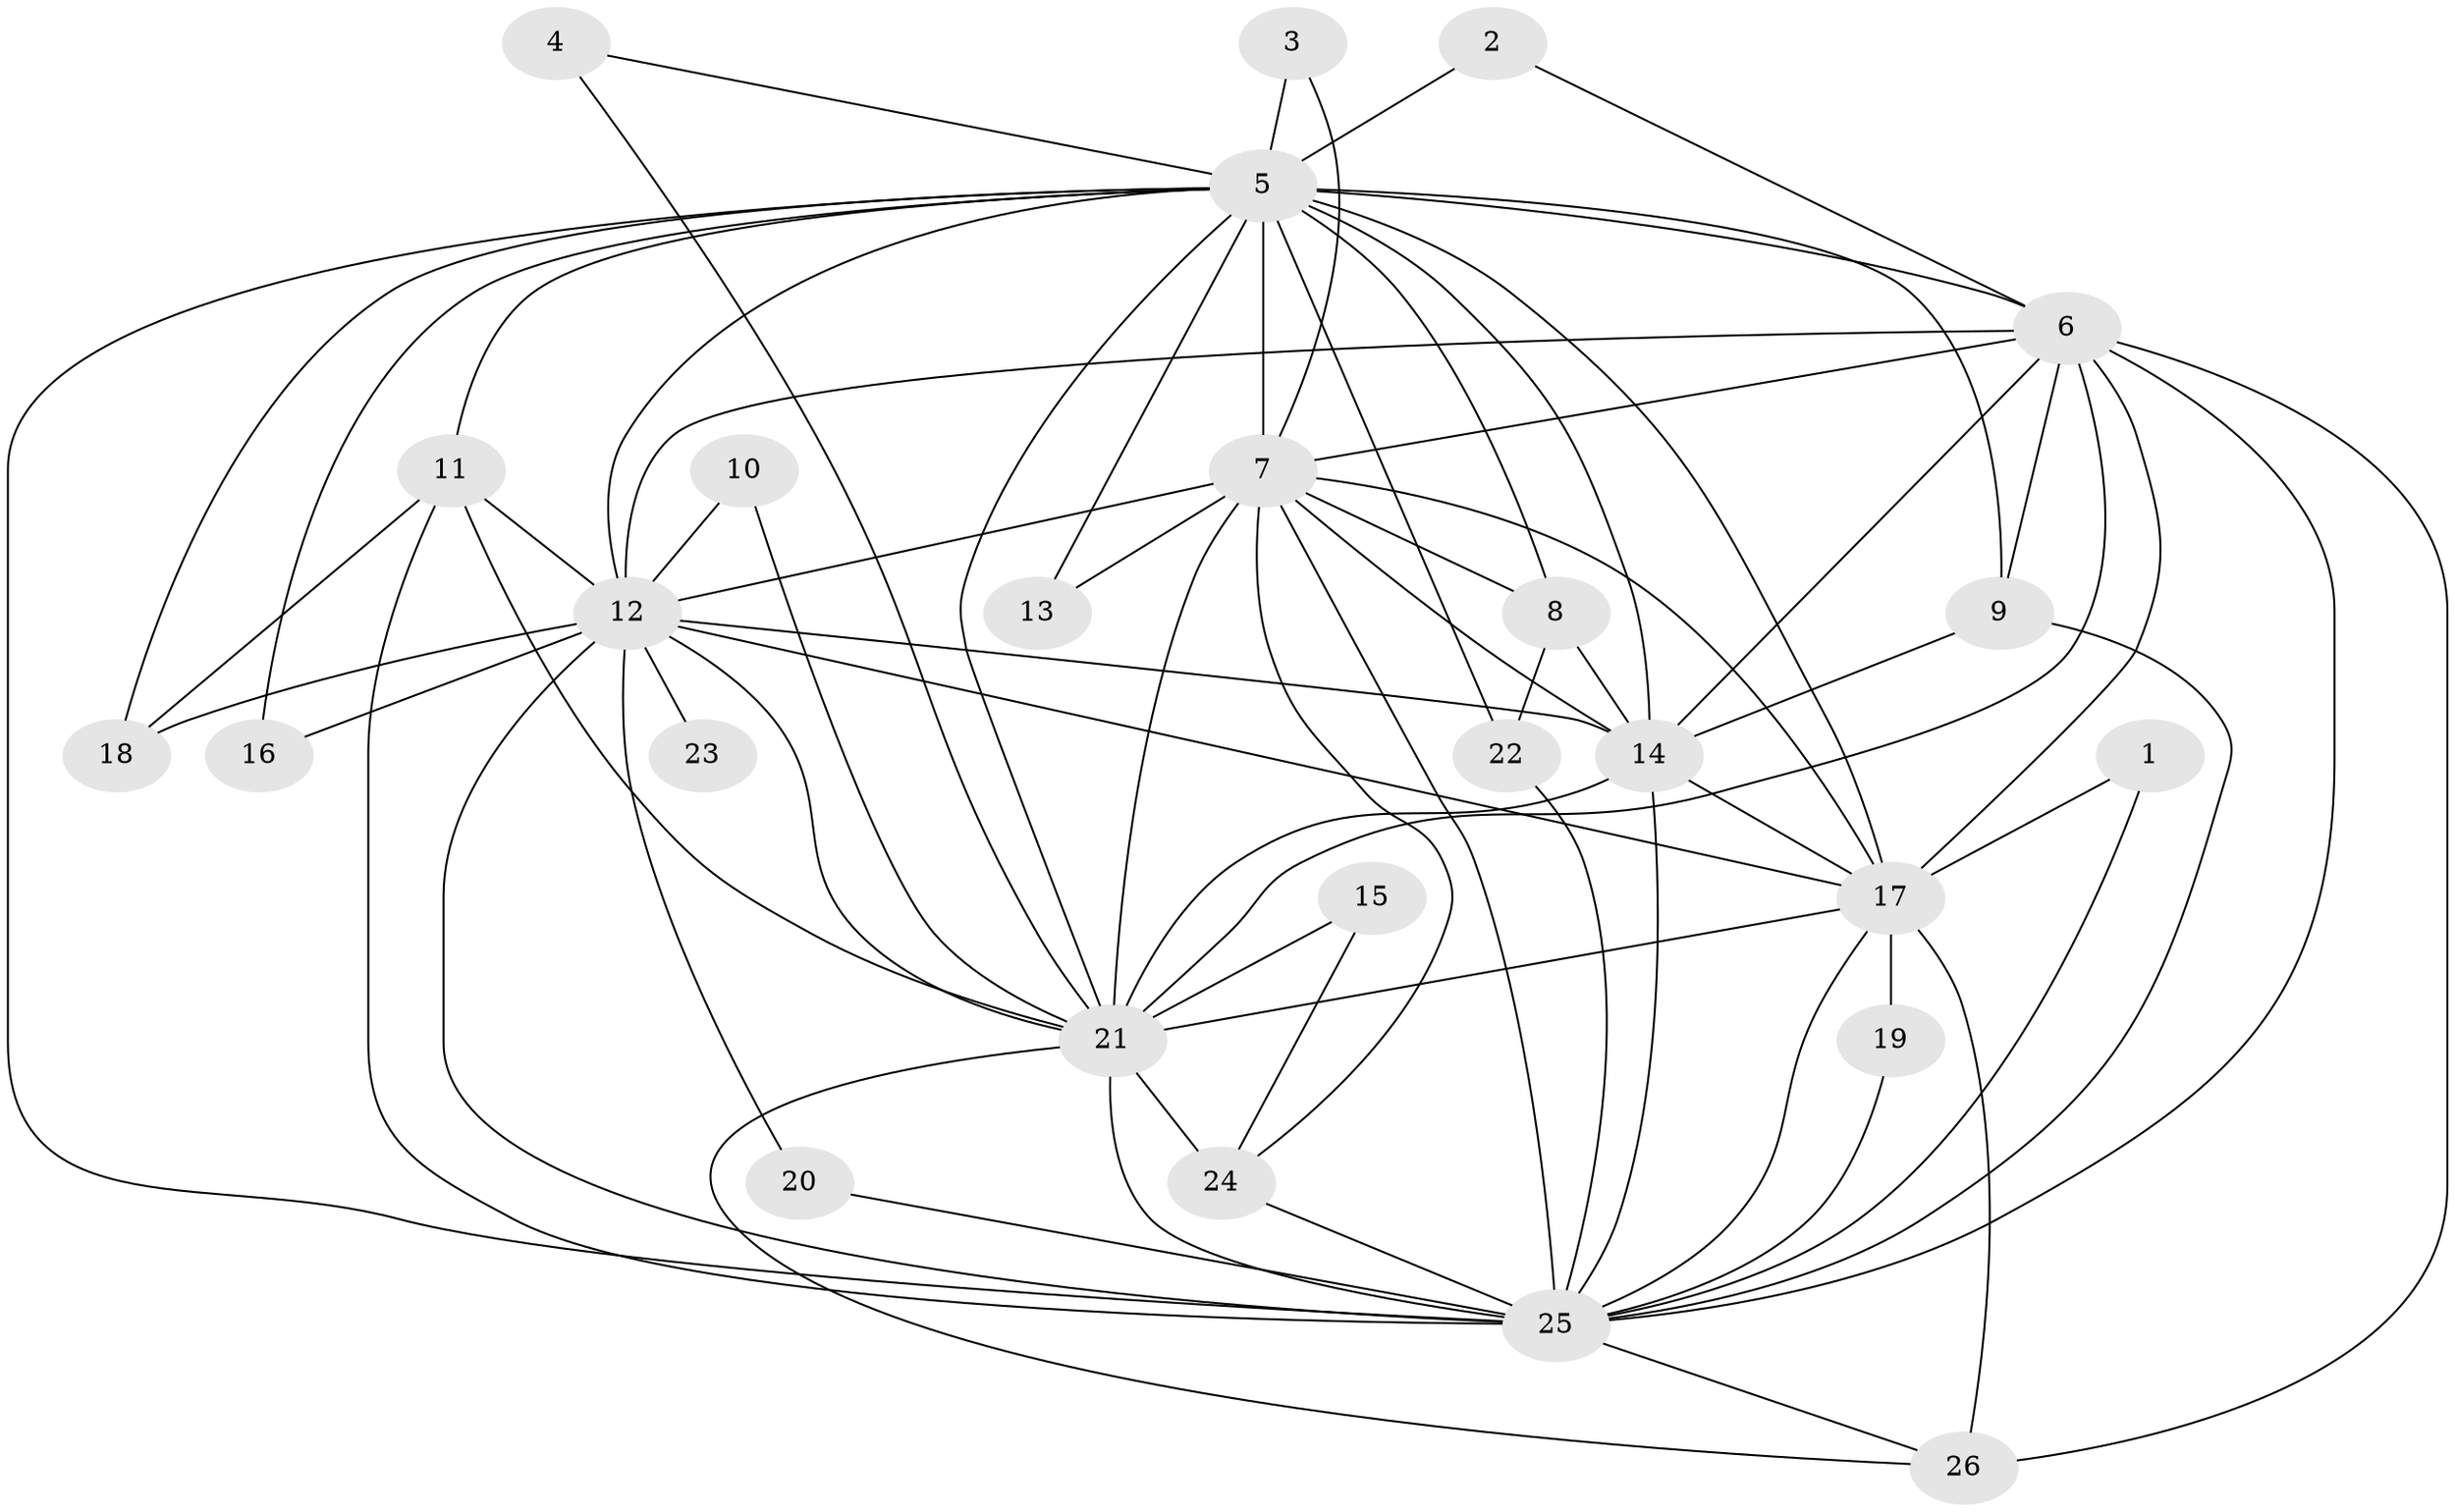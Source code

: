 // original degree distribution, {10: 0.0196078431372549, 13: 0.058823529411764705, 12: 0.0196078431372549, 20: 0.0392156862745098, 14: 0.0196078431372549, 18: 0.0196078431372549, 17: 0.0196078431372549, 2: 0.5294117647058824, 3: 0.1568627450980392, 5: 0.0392156862745098, 4: 0.0784313725490196}
// Generated by graph-tools (version 1.1) at 2025/49/03/09/25 03:49:40]
// undirected, 26 vertices, 73 edges
graph export_dot {
graph [start="1"]
  node [color=gray90,style=filled];
  1;
  2;
  3;
  4;
  5;
  6;
  7;
  8;
  9;
  10;
  11;
  12;
  13;
  14;
  15;
  16;
  17;
  18;
  19;
  20;
  21;
  22;
  23;
  24;
  25;
  26;
  1 -- 17 [weight=1.0];
  1 -- 25 [weight=1.0];
  2 -- 5 [weight=1.0];
  2 -- 6 [weight=1.0];
  3 -- 5 [weight=1.0];
  3 -- 7 [weight=1.0];
  4 -- 5 [weight=1.0];
  4 -- 21 [weight=1.0];
  5 -- 6 [weight=3.0];
  5 -- 7 [weight=3.0];
  5 -- 8 [weight=1.0];
  5 -- 9 [weight=1.0];
  5 -- 11 [weight=1.0];
  5 -- 12 [weight=4.0];
  5 -- 13 [weight=1.0];
  5 -- 14 [weight=3.0];
  5 -- 16 [weight=1.0];
  5 -- 17 [weight=3.0];
  5 -- 18 [weight=1.0];
  5 -- 21 [weight=3.0];
  5 -- 22 [weight=1.0];
  5 -- 25 [weight=3.0];
  6 -- 7 [weight=1.0];
  6 -- 9 [weight=1.0];
  6 -- 12 [weight=1.0];
  6 -- 14 [weight=1.0];
  6 -- 17 [weight=2.0];
  6 -- 21 [weight=1.0];
  6 -- 25 [weight=1.0];
  6 -- 26 [weight=2.0];
  7 -- 8 [weight=1.0];
  7 -- 12 [weight=1.0];
  7 -- 13 [weight=1.0];
  7 -- 14 [weight=1.0];
  7 -- 17 [weight=1.0];
  7 -- 21 [weight=1.0];
  7 -- 24 [weight=1.0];
  7 -- 25 [weight=1.0];
  8 -- 14 [weight=1.0];
  8 -- 22 [weight=1.0];
  9 -- 14 [weight=1.0];
  9 -- 25 [weight=1.0];
  10 -- 12 [weight=2.0];
  10 -- 21 [weight=1.0];
  11 -- 12 [weight=1.0];
  11 -- 18 [weight=1.0];
  11 -- 21 [weight=1.0];
  11 -- 25 [weight=1.0];
  12 -- 14 [weight=2.0];
  12 -- 16 [weight=1.0];
  12 -- 17 [weight=1.0];
  12 -- 18 [weight=1.0];
  12 -- 20 [weight=1.0];
  12 -- 21 [weight=1.0];
  12 -- 23 [weight=1.0];
  12 -- 25 [weight=2.0];
  14 -- 17 [weight=1.0];
  14 -- 21 [weight=1.0];
  14 -- 25 [weight=1.0];
  15 -- 21 [weight=1.0];
  15 -- 24 [weight=1.0];
  17 -- 19 [weight=1.0];
  17 -- 21 [weight=1.0];
  17 -- 25 [weight=1.0];
  17 -- 26 [weight=1.0];
  19 -- 25 [weight=1.0];
  20 -- 25 [weight=1.0];
  21 -- 24 [weight=4.0];
  21 -- 25 [weight=1.0];
  21 -- 26 [weight=1.0];
  22 -- 25 [weight=1.0];
  24 -- 25 [weight=1.0];
  25 -- 26 [weight=2.0];
}
